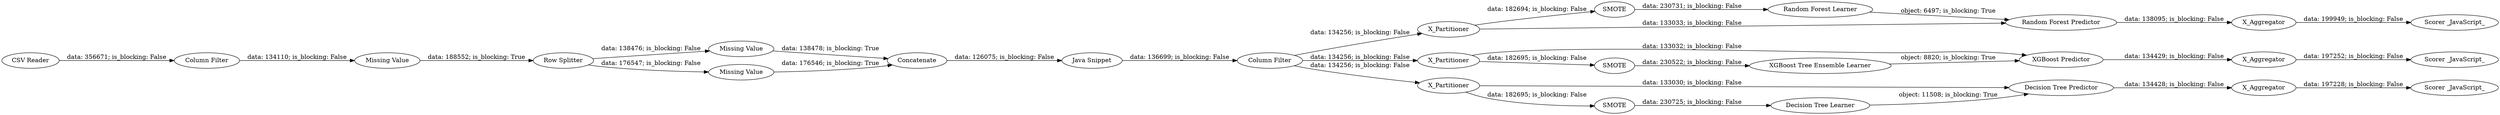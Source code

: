 digraph {
	"-276786782003197456_275" [label="Column Filter"]
	"7399649822712266137_288" [label=X_Aggregator]
	"7399649822712266137_324" [label="Scorer _JavaScript_"]
	"8917833533692299380_134" [label="Missing Value"]
	"7399649822712266137_317" [label=X_Partitioner]
	"7399649822712266137_319" [label="XGBoost Tree Ensemble Learner"]
	"7399649822712266137_321" [label=X_Partitioner]
	"-276786782003197456_295" [label="CSV Reader"]
	"7399649822712266137_287" [label="Decision Tree Predictor"]
	"8917833533692299380_132" [label="Row Splitter"]
	"7399649822712266137_313" [label="Random Forest Learner"]
	"7399649822712266137_320" [label="XGBoost Predictor"]
	"7399649822712266137_284" [label=X_Partitioner]
	"7399649822712266137_322" [label=SMOTE]
	"-276786782003197456_278" [label="Missing Value"]
	"-276786782003197456_281" [label="Java Snippet"]
	"7399649822712266137_285" [label=SMOTE]
	"7399649822712266137_318" [label=SMOTE]
	"7399649822712266137_293" [label="Scorer _JavaScript_"]
	"7399649822712266137_316" [label="Scorer _JavaScript_"]
	"-276786782003197456_292" [label="Column Filter"]
	"8917833533692299380_133" [label="Missing Value"]
	"7399649822712266137_323" [label=X_Aggregator]
	"7399649822712266137_286" [label="Decision Tree Learner"]
	"7399649822712266137_314" [label="Random Forest Predictor"]
	"7399649822712266137_315" [label=X_Aggregator]
	"8917833533692299380_135" [label=Concatenate]
	"-276786782003197456_281" -> "-276786782003197456_292" [label="data: 136699; is_blocking: False"]
	"8917833533692299380_132" -> "8917833533692299380_133" [label="data: 176547; is_blocking: False"]
	"7399649822712266137_322" -> "7399649822712266137_319" [label="data: 230522; is_blocking: False"]
	"-276786782003197456_292" -> "7399649822712266137_321" [label="data: 134256; is_blocking: False"]
	"7399649822712266137_323" -> "7399649822712266137_324" [label="data: 197252; is_blocking: False"]
	"7399649822712266137_285" -> "7399649822712266137_286" [label="data: 230725; is_blocking: False"]
	"7399649822712266137_320" -> "7399649822712266137_323" [label="data: 134429; is_blocking: False"]
	"-276786782003197456_292" -> "7399649822712266137_317" [label="data: 134256; is_blocking: False"]
	"7399649822712266137_287" -> "7399649822712266137_288" [label="data: 134428; is_blocking: False"]
	"7399649822712266137_284" -> "7399649822712266137_285" [label="data: 182695; is_blocking: False"]
	"8917833533692299380_133" -> "8917833533692299380_135" [label="data: 176546; is_blocking: True"]
	"7399649822712266137_317" -> "7399649822712266137_314" [label="data: 133033; is_blocking: False"]
	"-276786782003197456_292" -> "7399649822712266137_284" [label="data: 134256; is_blocking: False"]
	"8917833533692299380_132" -> "8917833533692299380_134" [label="data: 138476; is_blocking: False"]
	"-276786782003197456_278" -> "8917833533692299380_132" [label="data: 188552; is_blocking: True"]
	"7399649822712266137_286" -> "7399649822712266137_287" [label="object: 11508; is_blocking: True"]
	"7399649822712266137_313" -> "7399649822712266137_314" [label="object: 6497; is_blocking: True"]
	"-276786782003197456_275" -> "-276786782003197456_278" [label="data: 134110; is_blocking: False"]
	"7399649822712266137_288" -> "7399649822712266137_293" [label="data: 197228; is_blocking: False"]
	"7399649822712266137_318" -> "7399649822712266137_313" [label="data: 230731; is_blocking: False"]
	"7399649822712266137_321" -> "7399649822712266137_322" [label="data: 182695; is_blocking: False"]
	"8917833533692299380_134" -> "8917833533692299380_135" [label="data: 138478; is_blocking: True"]
	"7399649822712266137_284" -> "7399649822712266137_287" [label="data: 133030; is_blocking: False"]
	"-276786782003197456_295" -> "-276786782003197456_275" [label="data: 356671; is_blocking: False"]
	"7399649822712266137_314" -> "7399649822712266137_315" [label="data: 138095; is_blocking: False"]
	"7399649822712266137_321" -> "7399649822712266137_320" [label="data: 133032; is_blocking: False"]
	"7399649822712266137_317" -> "7399649822712266137_318" [label="data: 182694; is_blocking: False"]
	"8917833533692299380_135" -> "-276786782003197456_281" [label="data: 126075; is_blocking: False"]
	"7399649822712266137_315" -> "7399649822712266137_316" [label="data: 199949; is_blocking: False"]
	"7399649822712266137_319" -> "7399649822712266137_320" [label="object: 8820; is_blocking: True"]
	rankdir=LR
}
